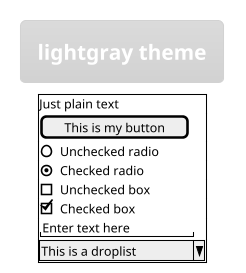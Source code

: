 ' Do not edit
' Theme Gallery
' autogenerated by script
'
@startsalt
!theme lightgray
title lightgray theme
{+
  Just plain text
  [This is my button]
  ()  Unchecked radio
  (X) Checked radio
  []  Unchecked box
  [X] Checked box
  "Enter text here   "
  ^This is a droplist^
}
@endsalt